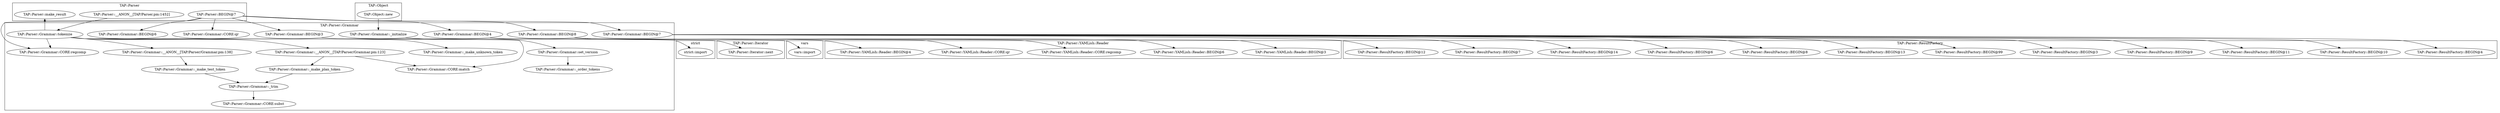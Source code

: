 digraph {
graph [overlap=false]
subgraph cluster_TAP_Parser_ResultFactory {
	label="TAP::Parser::ResultFactory";
	"TAP::Parser::ResultFactory::BEGIN@4";
	"TAP::Parser::ResultFactory::BEGIN@10";
	"TAP::Parser::ResultFactory::BEGIN@11";
	"TAP::Parser::ResultFactory::BEGIN@9";
	"TAP::Parser::ResultFactory::BEGIN@3";
	"TAP::Parser::ResultFactory::BEGIN@99";
	"TAP::Parser::ResultFactory::BEGIN@13";
	"TAP::Parser::ResultFactory::BEGIN@8";
	"TAP::Parser::ResultFactory::BEGIN@6";
	"TAP::Parser::ResultFactory::BEGIN@14";
	"TAP::Parser::ResultFactory::BEGIN@7";
	"TAP::Parser::ResultFactory::BEGIN@12";
}
subgraph cluster_vars {
	label="vars";
	"vars::import";
}
subgraph cluster_strict {
	label="strict";
	"strict::import";
}
subgraph cluster_TAP_Parser_Grammar {
	label="TAP::Parser::Grammar";
	"TAP::Parser::Grammar::__ANON__[TAP/Parser/Grammar.pm:138]";
	"TAP::Parser::Grammar::_make_unknown_token";
	"TAP::Parser::Grammar::BEGIN@3";
	"TAP::Parser::Grammar::tokenize";
	"TAP::Parser::Grammar::_order_tokens";
	"TAP::Parser::Grammar::CORE:subst";
	"TAP::Parser::Grammar::BEGIN@4";
	"TAP::Parser::Grammar::BEGIN@8";
	"TAP::Parser::Grammar::set_version";
	"TAP::Parser::Grammar::BEGIN@6";
	"TAP::Parser::Grammar::BEGIN@7";
	"TAP::Parser::Grammar::_trim";
	"TAP::Parser::Grammar::CORE:qr";
	"TAP::Parser::Grammar::_make_test_token";
	"TAP::Parser::Grammar::_initialize";
	"TAP::Parser::Grammar::CORE:match";
	"TAP::Parser::Grammar::CORE:regcomp";
	"TAP::Parser::Grammar::__ANON__[TAP/Parser/Grammar.pm:123]";
	"TAP::Parser::Grammar::_make_plan_token";
}
subgraph cluster_TAP_Object {
	label="TAP::Object";
	"TAP::Object::new";
}
subgraph cluster_TAP_Parser_YAMLish_Reader {
	label="TAP::Parser::YAMLish::Reader";
	"TAP::Parser::YAMLish::Reader::BEGIN@3";
	"TAP::Parser::YAMLish::Reader::BEGIN@6";
	"TAP::Parser::YAMLish::Reader::CORE:regcomp";
	"TAP::Parser::YAMLish::Reader::CORE:qr";
	"TAP::Parser::YAMLish::Reader::BEGIN@4";
}
subgraph cluster_TAP_Parser_Iterator {
	label="TAP::Parser::Iterator";
	"TAP::Parser::Iterator::next";
}
subgraph cluster_TAP_Parser {
	label="TAP::Parser";
	"TAP::Parser::__ANON__[TAP/Parser.pm:1452]";
	"TAP::Parser::BEGIN@7";
	"TAP::Parser::make_result";
}
"TAP::Parser::Grammar::set_version" -> "TAP::Parser::Grammar::_order_tokens";
"TAP::Parser::Grammar::BEGIN@7" -> "TAP::Parser::ResultFactory::BEGIN@99";
"TAP::Parser::Grammar::_initialize" -> "TAP::Parser::Grammar::set_version";
"TAP::Parser::Grammar::BEGIN@8" -> "TAP::Parser::YAMLish::Reader::BEGIN@6";
"TAP::Parser::Grammar::BEGIN@7" -> "TAP::Parser::ResultFactory::BEGIN@11";
"TAP::Parser::BEGIN@7" -> "TAP::Parser::Grammar::BEGIN@4";
"TAP::Parser::Grammar::BEGIN@8" -> "TAP::Parser::YAMLish::Reader::CORE:qr";
"TAP::Parser::Grammar::BEGIN@8" -> "TAP::Parser::YAMLish::Reader::BEGIN@4";
"TAP::Parser::Grammar::BEGIN@7" -> "TAP::Parser::ResultFactory::BEGIN@6";
"TAP::Parser::Grammar::__ANON__[TAP/Parser/Grammar.pm:138]" -> "TAP::Parser::Grammar::_make_test_token";
"TAP::Parser::Grammar::BEGIN@7" -> "TAP::Parser::ResultFactory::BEGIN@7";
"TAP::Parser::Grammar::BEGIN@7" -> "TAP::Parser::ResultFactory::BEGIN@10";
"TAP::Parser::BEGIN@7" -> "TAP::Parser::Grammar::BEGIN@3";
"TAP::Parser::__ANON__[TAP/Parser.pm:1452]" -> "TAP::Parser::Grammar::tokenize";
"TAP::Parser::Grammar::BEGIN@8" -> "TAP::Parser::YAMLish::Reader::BEGIN@3";
"TAP::Parser::Grammar::BEGIN@7" -> "TAP::Parser::ResultFactory::BEGIN@14";
"TAP::Parser::BEGIN@7" -> "TAP::Parser::Grammar::BEGIN@7";
"TAP::Parser::BEGIN@7" -> "TAP::Parser::Grammar::CORE:qr";
"TAP::Parser::Grammar::tokenize" -> "TAP::Parser::Grammar::_make_unknown_token";
"TAP::Parser::Grammar::BEGIN@7" -> "TAP::Parser::ResultFactory::BEGIN@3";
"TAP::Parser::Grammar::BEGIN@7" -> "TAP::Parser::ResultFactory::BEGIN@8";
"TAP::Parser::Grammar::tokenize" -> "TAP::Parser::Grammar::__ANON__[TAP/Parser/Grammar.pm:123]";
"TAP::Parser::Grammar::BEGIN@7" -> "TAP::Parser::ResultFactory::BEGIN@12";
"TAP::Parser::Grammar::tokenize" -> "TAP::Parser::make_result";
"TAP::Object::new" -> "TAP::Parser::Grammar::_initialize";
"TAP::Parser::BEGIN@7" -> "TAP::Parser::Grammar::CORE:regcomp";
"TAP::Parser::Grammar::tokenize" -> "TAP::Parser::Grammar::CORE:regcomp";
"TAP::Parser::Grammar::__ANON__[TAP/Parser/Grammar.pm:123]" -> "TAP::Parser::Grammar::_make_plan_token";
"TAP::Parser::Grammar::tokenize" -> "TAP::Parser::Grammar::__ANON__[TAP/Parser/Grammar.pm:138]";
"TAP::Parser::Grammar::_trim" -> "TAP::Parser::Grammar::CORE:subst";
"TAP::Parser::Grammar::BEGIN@8" -> "TAP::Parser::YAMLish::Reader::CORE:regcomp";
"TAP::Parser::Grammar::_make_test_token" -> "TAP::Parser::Grammar::_trim";
"TAP::Parser::Grammar::_make_plan_token" -> "TAP::Parser::Grammar::_trim";
"TAP::Parser::Grammar::BEGIN@4" -> "vars::import";
"TAP::Parser::Grammar::BEGIN@7" -> "TAP::Parser::ResultFactory::BEGIN@13";
"TAP::Parser::Grammar::tokenize" -> "TAP::Parser::Grammar::CORE:match";
"TAP::Parser::Grammar::__ANON__[TAP/Parser/Grammar.pm:123]" -> "TAP::Parser::Grammar::CORE:match";
"TAP::Parser::Grammar::BEGIN@7" -> "TAP::Parser::ResultFactory::BEGIN@9";
"TAP::Parser::BEGIN@7" -> "TAP::Parser::Grammar::BEGIN@8";
"TAP::Parser::Grammar::BEGIN@7" -> "TAP::Parser::ResultFactory::BEGIN@4";
"TAP::Parser::BEGIN@7" -> "TAP::Parser::Grammar::BEGIN@6";
"TAP::Parser::Grammar::BEGIN@3" -> "strict::import";
"TAP::Parser::Grammar::tokenize" -> "TAP::Parser::Iterator::next";
}
